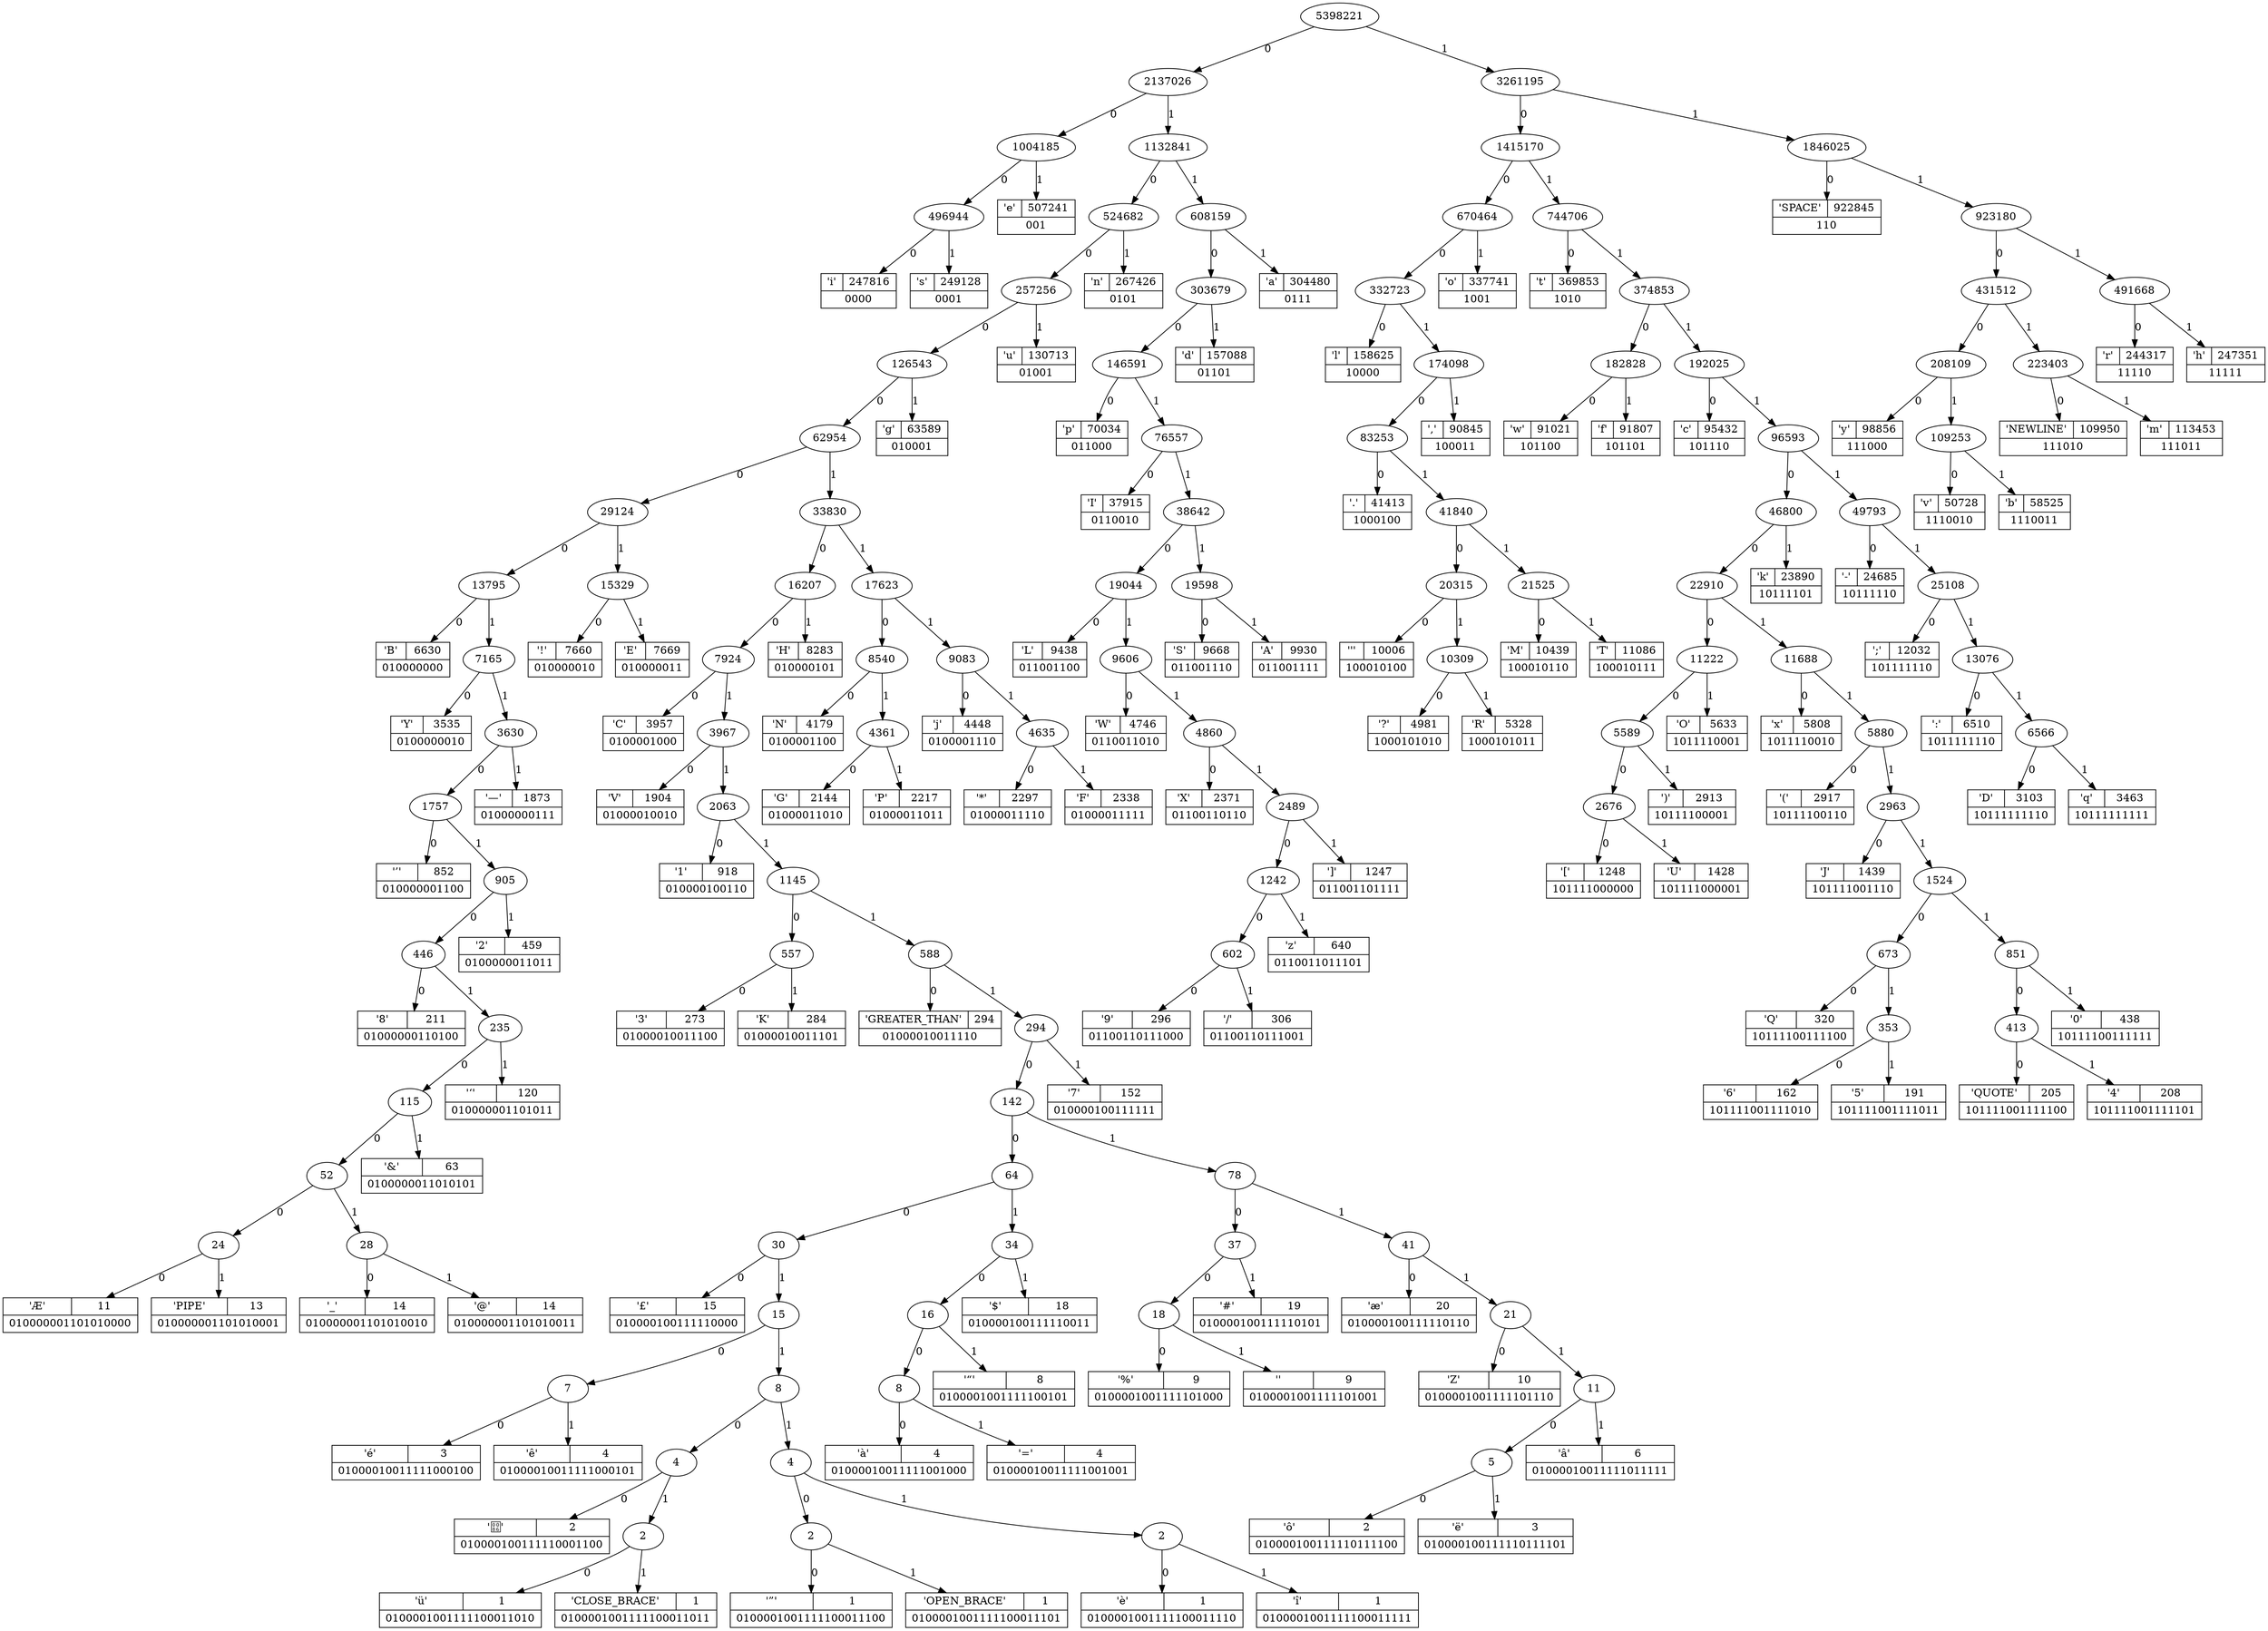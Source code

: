 digraph G {
	Node2117745676048 [label="5398221"];
	Node2117745676048 -> Node2117745676304 [label="0"];
	Node2117745676048 -> Node2117745675280 [label="1"];
	Node2117745676304 [label="2137026"];
	Node2117745676304 -> Node2117745675248 [label="0"];
	Node2117745676304 -> Node2117745675216 [label="1"];
	Node2117745675280 [label="3261195"];
	Node2117745675280 -> Node2117745675760 [label="0"];
	Node2117745675280 -> Node2117745677136 [label="1"];
	Node2117745675248 [label="1004185"];
	Node2117745675248 -> Node2117745675920 [label="0"];
	Node2117745675248 -> Node2117745671904 [label="1"];
	Node2117745675216 [label="1132841"];
	Node2117745675216 -> Node2117745676720 [label="0"];
	Node2117745675216 -> Node2117745676112 [label="1"];
	Node2117745675760 [label="1415170"];
	Node2117745675760 -> Node2117745675472 [label="0"];
	Node2117745675760 -> Node2117745677008 [label="1"];
	Node2117745677136 [label="1846025"];
	Node2117745677136 -> Node2117745670592 [label="0"];
	Node2117745677136 -> Node2117745675344 [label="1"];
	Node2117745675920 [label="496944"];
	Node2117745675920 -> Node2117745669024 [label="0"];
	Node2117745675920 -> Node2117745669120 [label="1"];
	Node2117745671904 [shape=record, label="{{'e'|507241}|001}"];
	Node2117745676720 [label="524682"];
	Node2117745676720 -> Node2117745676432 [label="0"];
	Node2117745676720 -> Node2117745670304 [label="1"];
	Node2117745676112 [label="608159"];
	Node2117745676112 -> Node2117745675696 [label="0"];
	Node2117745676112 -> Node2117745668928 [label="1"];
	Node2117745675472 [label="670464"];
	Node2117745675472 -> Node2117745676848 [label="0"];
	Node2117745675472 -> Node2117745670432 [label="1"];
	Node2117745677008 [label="744706"];
	Node2117745677008 -> Node2117745670976 [label="0"];
	Node2117745677008 -> Node2117745676944 [label="1"];
	Node2117745670592 [shape=record, label="{{'SPACE'|922845}|110}"];
	Node2117745675344 [label="923180"];
	Node2117745675344 -> Node2117745676976 [label="0"];
	Node2117745675344 -> Node2117745675792 [label="1"];
	Node2117745669024 [shape=record, label="{{'i'|247816}|0000}"];
	Node2117745669120 [shape=record, label="{{'s'|249128}|0001}"];
	Node2117745676432 [label="257256"];
	Node2117745676432 -> Node2117745676464 [label="0"];
	Node2117745676432 -> Node2117745671168 [label="1"];
	Node2117745670304 [shape=record, label="{{'n'|267426}|0101}"];
	Node2117745675696 [label="303679"];
	Node2117745675696 -> Node2117745675856 [label="0"];
	Node2117745675696 -> Node2117745670144 [label="1"];
	Node2117745668928 [shape=record, label="{{'a'|304480}|0111}"];
	Node2117745676848 [label="332723"];
	Node2117745676848 -> Node2117745668960 [label="0"];
	Node2117745676848 -> Node2117745676816 [label="1"];
	Node2117745670432 [shape=record, label="{{'o'|337741}|1001}"];
	Node2117745670976 [shape=record, label="{{'t'|369853}|1010}"];
	Node2117745676944 [label="374853"];
	Node2117745676944 -> Node2117745676080 [label="0"];
	Node2117745676944 -> Node2117745675952 [label="1"];
	Node2117745676976 [label="431512"];
	Node2117745676976 -> Node2117745676528 [label="0"];
	Node2117745676976 -> Node2117745675568 [label="1"];
	Node2117745675792 [label="491668"];
	Node2117745675792 -> Node2117745671072 [label="0"];
	Node2117745675792 -> Node2117745670848 [label="1"];
	Node2117745676464 [label="126543"];
	Node2117745676464 -> Node2117745676784 [label="0"];
	Node2117745676464 -> Node2117745669216 [label="1"];
	Node2117745671168 [shape=record, label="{{'u'|130713}|01001}"];
	Node2117745675856 [label="146591"];
	Node2117745675856 -> Node2117745670368 [label="0"];
	Node2117745675856 -> Node2117745677072 [label="1"];
	Node2117745670144 [shape=record, label="{{'d'|157088}|01101}"];
	Node2117745668960 [shape=record, label="{{'l'|158625}|10000}"];
	Node2117745676816 [label="174098"];
	Node2117745676816 -> Node2117745676496 [label="0"];
	Node2117745676816 -> Node2117745667552 [label="1"];
	Node2117745676080 [label="182828"];
	Node2117745676080 -> Node2117745670784 [label="0"];
	Node2117745676080 -> Node2117745667456 [label="1"];
	Node2117745675952 [label="192025"];
	Node2117745675952 -> Node2117745671552 [label="0"];
	Node2117745675952 -> Node2117745675632 [label="1"];
	Node2117745676528 [label="208109"];
	Node2117745676528 -> Node2117745671808 [label="0"];
	Node2117745676528 -> Node2117745676912 [label="1"];
	Node2117745675568 [label="223403"];
	Node2117745675568 -> Node2117745671232 [label="0"];
	Node2117745675568 -> Node2117745670240 [label="1"];
	Node2117745671072 [shape=record, label="{{'r'|244317}|11110}"];
	Node2117745670848 [shape=record, label="{{'h'|247351}|11111}"];
	Node2117745676784 [label="62954"];
	Node2117745676784 -> Node2117745677104 [label="0"];
	Node2117745676784 -> Node2117745675536 [label="1"];
	Node2117745669216 [shape=record, label="{{'g'|63589}|010001}"];
	Node2117745670368 [shape=record, label="{{'p'|70034}|011000}"];
	Node2117745677072 [label="76557"];
	Node2117745677072 -> Node2117745670336 [label="0"];
	Node2117745677072 -> Node2117745675888 [label="1"];
	Node2117745676496 [label="83253"];
	Node2117745676496 -> Node2117745669376 [label="0"];
	Node2117745676496 -> Node2117745677040 [label="1"];
	Node2117745667552 [shape=record, label="{{','|90845}|100011}"];
	Node2117745670784 [shape=record, label="{{'w'|91021}|101100}"];
	Node2117745667456 [shape=record, label="{{'f'|91807}|101101}"];
	Node2117745671552 [shape=record, label="{{'c'|95432}|101110}"];
	Node2117745675632 [label="96593"];
	Node2117745675632 -> Node2117745676880 [label="0"];
	Node2117745675632 -> Node2117745675376 [label="1"];
	Node2117745671808 [shape=record, label="{{'y'|98856}|111000}"];
	Node2117745676912 [label="109253"];
	Node2117745676912 -> Node2117745671840 [label="0"];
	Node2117745676912 -> Node2117745670944 [label="1"];
	Node2117745671232 [shape=record, label="{{'NEWLINE'|109950}|111010}"];
	Node2117745670240 [shape=record, label="{{'m'|113453}|111011}"];
	Node2117745677104 [label="29124"];
	Node2117745677104 -> Node2117745674912 [label="0"];
	Node2117745677104 -> Node2117745674976 [label="1"];
	Node2117745675536 [label="33830"];
	Node2117745675536 -> Node2117745675008 [label="0"];
	Node2117745675536 -> Node2117745675040 [label="1"];
	Node2117745670336 [shape=record, label="{{'I'|37915}|0110010}"];
	Node2117745675888 [label="38642"];
	Node2117745675888 -> Node2117745675664 [label="0"];
	Node2117745675888 -> Node2117745676752 [label="1"];
	Node2117745669376 [shape=record, label="{{'.'|41413}|1000100}"];
	Node2117745677040 [label="41840"];
	Node2117745677040 -> Node2117745675824 [label="0"];
	Node2117745677040 -> Node2117745676592 [label="1"];
	Node2117745676880 [label="46800"];
	Node2117745676880 -> Node2117745675728 [label="0"];
	Node2117745676880 -> Node2117745671680 [label="1"];
	Node2117745675376 [label="49793"];
	Node2117745675376 -> Node2117745670880 [label="0"];
	Node2117745675376 -> Node2117745675600 [label="1"];
	Node2117745671840 [shape=record, label="{{'v'|50728}|1110010}"];
	Node2117745670944 [shape=record, label="{{'b'|58525}|1110011}"];
	Node2117745674912 [label="13795"];
	Node2117745674912 -> Node2117745671712 [label="0"];
	Node2117745674912 -> Node2117745674720 [label="1"];
	Node2117745674976 [label="15329"];
	Node2117745674976 -> Node2117745668064 [label="0"];
	Node2117745674976 -> Node2117745668736 [label="1"];
	Node2117745675008 [label="16207"];
	Node2117745675008 -> Node2117745674336 [label="0"];
	Node2117745675008 -> Node2117745668320 [label="1"];
	Node2117745675040 [label="17623"];
	Node2117745675040 -> Node2117745674496 [label="0"];
	Node2117745675040 -> Node2117745674560 [label="1"];
	Node2117745675664 [label="19044"];
	Node2117745675664 -> Node2117745671360 [label="0"];
	Node2117745675664 -> Node2117745674624 [label="1"];
	Node2117745676752 [label="19598"];
	Node2117745676752 -> Node2117745670560 [label="0"];
	Node2117745676752 -> Node2117745670496 [label="1"];
	Node2117745675824 [label="20315"];
	Node2117745675824 -> Node2117745668160 [label="0"];
	Node2117745675824 -> Node2117745674656 [label="1"];
	Node2117745676592 [label="21525"];
	Node2117745676592 -> Node2117745671104 [label="0"];
	Node2117745676592 -> Node2117745670080 [label="1"];
	Node2117745675728 [label="22910"];
	Node2117745675728 -> Node2117745673408 [label="0"];
	Node2117745675728 -> Node2117745674688 [label="1"];
	Node2117745671680 [shape=record, label="{{'k'|23890}|10111101}"];
	Node2117745670880 [shape=record, label="{{'-'|24685}|10111110}"];
	Node2117745675600 [label="25108"];
	Node2117745675600 -> Node2117745669056 [label="0"];
	Node2117745675600 -> Node2117745674848 [label="1"];
	Node2117745671712 [shape=record, label="{{'B'|6630}|010000000}"];
	Node2117745674720 [label="7165"];
	Node2117745674720 -> Node2117745670656 [label="0"];
	Node2117745674720 -> Node2117745673952 [label="1"];
	Node2117745668064 [shape=record, label="{{'!'|7660}|010000010}"];
	Node2117745668736 [shape=record, label="{{'E'|7669}|010000011}"];
	Node2117745674336 [label="7924"];
	Node2117745674336 -> Node2117745669088 [label="0"];
	Node2117745674336 -> Node2117745673984 [label="1"];
	Node2117745668320 [shape=record, label="{{'H'|8283}|010000101}"];
	Node2117745674496 [label="8540"];
	Node2117745674496 -> Node2117745669248 [label="0"];
	Node2117745674496 -> Node2117745674464 [label="1"];
	Node2117745674560 [label="9083"];
	Node2117745674560 -> Node2117745670272 [label="0"];
	Node2117745674560 -> Node2117745674176 [label="1"];
	Node2117745671360 [shape=record, label="{{'L'|9438}|011001100}"];
	Node2117745674624 [label="9606"];
	Node2117745674624 -> Node2117745669344 [label="0"];
	Node2117745674624 -> Node2117745674432 [label="1"];
	Node2117745670560 [shape=record, label="{{'S'|9668}|011001110}"];
	Node2117745670496 [shape=record, label="{{'A'|9930}|011001111}"];
	Node2117745668160 [shape=record, label="{{'''|10006}|100010100}"];
	Node2117745674656 [label="10309"];
	Node2117745674656 -> Node2117745667840 [label="0"];
	Node2117745674656 -> Node2117745670112 [label="1"];
	Node2117745671104 [shape=record, label="{{'M'|10439}|100010110}"];
	Node2117745670080 [shape=record, label="{{'T'|11086}|100010111}"];
	Node2117745673408 [label="11222"];
	Node2117745673408 -> Node2117745674816 [label="0"];
	Node2117745673408 -> Node2117745671296 [label="1"];
	Node2117745674688 [label="11688"];
	Node2117745674688 -> Node2117745669152 [label="0"];
	Node2117745674688 -> Node2117745674304 [label="1"];
	Node2117745669056 [shape=record, label="{{';'|12032}|101111110}"];
	Node2117745674848 [label="13076"];
	Node2117745674848 -> Node2117745671872 [label="0"];
	Node2117745674848 -> Node2117745674400 [label="1"];
	Node2117745670656 [shape=record, label="{{'Y'|3535}|0100000010}"];
	Node2117745673952 [label="3630"];
	Node2117745673952 -> Node2117745674240 [label="0"];
	Node2117745673952 -> Node2117745670176 [label="1"];
	Node2117745669088 [shape=record, label="{{'C'|3957}|0100001000}"];
	Node2117745673984 [label="3967"];
	Node2117745673984 -> Node2117745669280 [label="0"];
	Node2117745673984 -> Node2117745674144 [label="1"];
	Node2117745669248 [shape=record, label="{{'N'|4179}|0100001100}"];
	Node2117745674464 [label="4361"];
	Node2117745674464 -> Node2117745671744 [label="0"];
	Node2117745674464 -> Node2117745671424 [label="1"];
	Node2117745670272 [shape=record, label="{{'j'|4448}|0100001110}"];
	Node2117745674176 [label="4635"];
	Node2117745674176 -> Node2117745668672 [label="0"];
	Node2117745674176 -> Node2117745668352 [label="1"];
	Node2117745669344 [shape=record, label="{{'W'|4746}|0110011010}"];
	Node2117745674432 [label="4860"];
	Node2117745674432 -> Node2117745668864 [label="0"];
	Node2117745674432 -> Node2117745674272 [label="1"];
	Node2117745667840 [shape=record, label="{{'?'|4981}|1000101010}"];
	Node2117745670112 [shape=record, label="{{'R'|5328}|1000101011}"];
	Node2117745674816 [label="5589"];
	Node2117745674816 -> Node2117745674368 [label="0"];
	Node2117745674816 -> Node2117745670816 [label="1"];
	Node2117745671296 [shape=record, label="{{'O'|5633}|1011110001}"];
	Node2117745669152 [shape=record, label="{{'x'|5808}|1011110010}"];
	Node2117745674304 [label="5880"];
	Node2117745674304 -> Node2117745670624 [label="0"];
	Node2117745674304 -> Node2117745674752 [label="1"];
	Node2117745671872 [shape=record, label="{{':'|6510}|1011111110}"];
	Node2117745674400 [label="6566"];
	Node2117745674400 -> Node2117745671008 [label="0"];
	Node2117745674400 -> Node2117745668192 [label="1"];
	Node2117745674240 [label="1757"];
	Node2117745674240 -> Node2117745670208 [label="0"];
	Node2117745674240 -> Node2117745673344 [label="1"];
	Node2117745670176 [shape=record, label="{{'—'|1873}|01000000111}"];
	Node2117745669280 [shape=record, label="{{'V'|1904}|01000010010}"];
	Node2117745674144 [label="2063"];
	Node2117745674144 -> Node2117745668992 [label="0"];
	Node2117745674144 -> Node2117745674944 [label="1"];
	Node2117745671744 [shape=record, label="{{'G'|2144}|01000011010}"];
	Node2117745671424 [shape=record, label="{{'P'|2217}|01000011011}"];
	Node2117745668672 [shape=record, label="{{'*'|2297}|01000011110}"];
	Node2117745668352 [shape=record, label="{{'F'|2338}|01000011111}"];
	Node2117745668864 [shape=record, label="{{'X'|2371}|01100110110}"];
	Node2117745674272 [label="2489"];
	Node2117745674272 -> Node2117745673376 [label="0"];
	Node2117745674272 -> Node2117745671040 [label="1"];
	Node2117745674368 [label="2676"];
	Node2117745674368 -> Node2117745671936 [label="0"];
	Node2117745674368 -> Node2117745670464 [label="1"];
	Node2117745670816 [shape=record, label="{{')'|2913}|10111100001}"];
	Node2117745670624 [shape=record, label="{{'('|2917}|10111100110}"];
	Node2117745674752 [label="2963"];
	Node2117745674752 -> Node2117745668704 [label="0"];
	Node2117745674752 -> Node2117745673536 [label="1"];
	Node2117745671008 [shape=record, label="{{'D'|3103}|10111111110}"];
	Node2117745668192 [shape=record, label="{{'q'|3463}|10111111111}"];
	Node2117745670208 [shape=record, label="{{'’'|852}|010000001100}"];
	Node2117745673344 [label="905"];
	Node2117745673344 -> Node2117745673312 [label="0"];
	Node2117745673344 -> Node2117745671264 [label="1"];
	Node2117745668992 [shape=record, label="{{'1'|918}|010000100110}"];
	Node2117745674944 [label="1145"];
	Node2117745674944 -> Node2117745674592 [label="0"];
	Node2117745674944 -> Node2117745673728 [label="1"];
	Node2117745673376 [label="1242"];
	Node2117745673376 -> Node2117745673888 [label="0"];
	Node2117745673376 -> Node2117745668608 [label="1"];
	Node2117745671040 [shape=record, label="{{']'|1247}|011001101111}"];
	Node2117745671936 [shape=record, label="{{'['|1248}|101111000000}"];
	Node2117745670464 [shape=record, label="{{'U'|1428}|101111000001}"];
	Node2117745668704 [shape=record, label="{{'J'|1439}|101111001110}"];
	Node2117745673536 [label="1524"];
	Node2117745673536 -> Node2117745673920 [label="0"];
	Node2117745673536 -> Node2117745673504 [label="1"];
	Node2117745673312 [label="446"];
	Node2117745673312 -> Node2117745668384 [label="0"];
	Node2117745673312 -> Node2117745674112 [label="1"];
	Node2117745671264 [shape=record, label="{{'2'|459}|0100000011011}"];
	Node2117745674592 [label="557"];
	Node2117745674592 -> Node2117745671616 [label="0"];
	Node2117745674592 -> Node2117745668640 [label="1"];
	Node2117745673728 [label="588"];
	Node2117745673728 -> Node2117745667712 [label="0"];
	Node2117745673728 -> Node2117745675072 [label="1"];
	Node2117745673888 [label="602"];
	Node2117745673888 -> Node2117745671392 [label="0"];
	Node2117745673888 -> Node2117745668768 [label="1"];
	Node2117745668608 [shape=record, label="{{'z'|640}|0110011011101}"];
	Node2117745673920 [label="673"];
	Node2117745673920 -> Node2117745668128 [label="0"];
	Node2117745673920 -> Node2117745673152 [label="1"];
	Node2117745673504 [label="851"];
	Node2117745673504 -> Node2117745673216 [label="0"];
	Node2117745673504 -> Node2117745671648 [label="1"];
	Node2117745668384 [shape=record, label="{{'8'|211}|01000000110100}"];
	Node2117745674112 [label="235"];
	Node2117745674112 -> Node2117745673696 [label="0"];
	Node2117745674112 -> Node2117745668576 [label="1"];
	Node2117745671616 [shape=record, label="{{'3'|273}|01000010011100}"];
	Node2117745668640 [shape=record, label="{{'K'|284}|01000010011101}"];
	Node2117745667712 [shape=record, label="{{'GREATER_THAN'|294}|01000010011110}"];
	Node2117745675072 [label="294"];
	Node2117745675072 -> Node2117745673472 [label="0"];
	Node2117745675072 -> Node2117745671584 [label="1"];
	Node2117745671392 [shape=record, label="{{'9'|296}|01100110111000}"];
	Node2117745668768 [shape=record, label="{{'/'|306}|01100110111001}"];
	Node2117745668128 [shape=record, label="{{'Q'|320}|10111100111100}"];
	Node2117745673152 [label="353"];
	Node2117745673152 -> Node2117745670688 [label="0"];
	Node2117745673152 -> Node2117745668096 [label="1"];
	Node2117745673216 [label="413"];
	Node2117745673216 -> Node2117745668288 [label="0"];
	Node2117745673216 -> Node2117745671968 [label="1"];
	Node2117745671648 [shape=record, label="{{'0'|438}|10111100111111}"];
	Node2117745673696 [label="115"];
	Node2117745673696 -> Node2117745673824 [label="0"];
	Node2117745673696 -> Node2117745669312 [label="1"];
	Node2117745668576 [shape=record, label="{{'‘'|120}|010000001101011}"];
	Node2117745673472 [label="142"];
	Node2117745673472 -> Node2117745673664 [label="0"];
	Node2117745673472 -> Node2117745674784 [label="1"];
	Node2117745671584 [shape=record, label="{{'7'|152}|010000100111111}"];
	Node2117745670688 [shape=record, label="{{'6'|162}|101111001111010}"];
	Node2117745668096 [shape=record, label="{{'5'|191}|101111001111011}"];
	Node2117745668288 [shape=record, label="{{'QUOTE'|205}|101111001111100}"];
	Node2117745671968 [shape=record, label="{{'4'|208}|101111001111101}"];
	Node2117745673824 [label="52"];
	Node2117745673824 -> Node2117745673600 [label="0"];
	Node2117745673824 -> Node2117745674208 [label="1"];
	Node2117745669312 [shape=record, label="{{'&'|63}|0100000011010101}"];
	Node2117745673664 [label="64"];
	Node2117745673664 -> Node2117745673440 [label="0"];
	Node2117745673664 -> Node2117745674080 [label="1"];
	Node2117745674784 [label="78"];
	Node2117745674784 -> Node2117745673632 [label="0"];
	Node2117745674784 -> Node2117745673856 [label="1"];
	Node2117745673600 [label="24"];
	Node2117745673600 -> Node2117745671136 [label="0"];
	Node2117745673600 -> Node2117745668224 [label="1"];
	Node2117745674208 [label="28"];
	Node2117745674208 -> Node2117745668416 [label="0"];
	Node2117745674208 -> Node2117745667776 [label="1"];
	Node2117745673440 [label="30"];
	Node2117745673440 -> Node2117745668832 [label="0"];
	Node2117745673440 -> Node2117745674048 [label="1"];
	Node2117745674080 [label="34"];
	Node2117745674080 -> Node2117745674016 [label="0"];
	Node2117745674080 -> Node2117745668000 [label="1"];
	Node2117745673632 [label="37"];
	Node2117745673632 -> Node2117745673184 [label="0"];
	Node2117745673632 -> Node2117745670528 [label="1"];
	Node2117745673856 [label="41"];
	Node2117745673856 -> Node2117745667680 [label="0"];
	Node2117745673856 -> Node2117745673568 [label="1"];
	Node2117745671136 [shape=record, label="{{'Æ'|11}|010000001101010000}"];
	Node2117745668224 [shape=record, label="{{'PIPE'|13}|010000001101010001}"];
	Node2117745668416 [shape=record, label="{{'_'|14}|010000001101010010}"];
	Node2117745667776 [shape=record, label="{{'@'|14}|010000001101010011}"];
	Node2117745668832 [shape=record, label="{{'£'|15}|010000100111110000}"];
	Node2117745674048 [label="15"];
	Node2117745674048 -> Node2117745673792 [label="0"];
	Node2117745674048 -> Node2117745674880 [label="1"];
	Node2117745674016 [label="16"];
	Node2117745674016 -> Node2117745673760 [label="0"];
	Node2117745674016 -> Node2117745668544 [label="1"];
	Node2117745668000 [shape=record, label="{{'$'|18}|010000100111110011}"];
	Node2117745673184 [label="18"];
	Node2117745673184 -> Node2117745668448 [label="0"];
	Node2117745673184 -> Node2117745670048 [label="1"];
	Node2117745670528 [shape=record, label="{{'#'|19}|010000100111110101}"];
	Node2117745667680 [shape=record, label="{{'æ'|20}|010000100111110110}"];
	Node2117745673568 [label="21"];
	Node2117745673568 -> Node2117745667744 [label="0"];
	Node2117745673568 -> Node2117745673280 [label="1"];
	Node2117745673792 [label="7"];
	Node2117745673792 -> Node2117745671776 [label="0"];
	Node2117745673792 -> Node2117745670400 [label="1"];
	Node2117745674880 [label="8"];
	Node2117745674880 -> Node2117745671520 [label="0"];
	Node2117745674880 -> Node2117745674528 [label="1"];
	Node2117745673760 [label="8"];
	Node2117745673760 -> Node2117745668896 [label="0"];
	Node2117745673760 -> Node2117745668480 [label="1"];
	Node2117745668544 [shape=record, label="{{'“'|8}|0100001001111100101}"];
	Node2117745668448 [shape=record, label="{{'%'|9}|0100001001111101000}"];
	Node2117745670048 [shape=record, label="{{'﻿'|9}|0100001001111101001}"];
	Node2117745667744 [shape=record, label="{{'Z'|10}|0100001001111101110}"];
	Node2117745673280 [label="11"];
	Node2117745673280 -> Node2117745673248 [label="0"];
	Node2117745673280 -> Node2117745670752 [label="1"];
	Node2117745671776 [shape=record, label="{{'é'|3}|01000010011111000100}"];
	Node2117745670400 [shape=record, label="{{'ê'|4}|01000010011111000101}"];
	Node2117745671520 [label="4"];
	Node2117745671520 -> Node2117745668800 [label="0"];
	Node2117745671520 -> Node2117745671456 [label="1"];
	Node2117745674528 [label="4"];
	Node2117745674528 -> Node2117745671488 [label="0"];
	Node2117745674528 -> Node2117745671328 [label="1"];
	Node2117745668896 [shape=record, label="{{'à'|4}|01000010011111001000}"];
	Node2117745668480 [shape=record, label="{{'='|4}|01000010011111001001}"];
	Node2117745673248 [label="5"];
	Node2117745673248 -> Node2117745670912 [label="0"];
	Node2117745673248 -> Node2117745669184 [label="1"];
	Node2117745670752 [shape=record, label="{{'â'|6}|01000010011111011111}"];
	Node2117745668800 [shape=record, label="{{''|2}|010000100111110001100}"];
	Node2117745671456 [label="2"];
	Node2117745671456 -> Node2117745668032 [label="0"];
	Node2117745671456 -> Node2117745667808 [label="1"];
	Node2117745671488 [label="2"];
	Node2117745671488 -> Node2117745670720 [label="0"];
	Node2117745671488 -> Node2117745668256 [label="1"];
	Node2117745671328 [label="2"];
	Node2117745671328 -> Node2117745667648 [label="0"];
	Node2117745671328 -> Node2117745671200 [label="1"];
	Node2117745670912 [shape=record, label="{{'ô'|2}|010000100111110111100}"];
	Node2117745669184 [shape=record, label="{{'ë'|3}|010000100111110111101}"];
	Node2117745668032 [shape=record, label="{{'ü'|1}|0100001001111100011010}"];
	Node2117745667808 [shape=record, label="{{'CLOSE_BRACE'|1}|0100001001111100011011}"];
	Node2117745670720 [shape=record, label="{{'”'|1}|0100001001111100011100}"];
	Node2117745668256 [shape=record, label="{{'OPEN_BRACE'|1}|0100001001111100011101}"];
	Node2117745667648 [shape=record, label="{{'è'|1}|0100001001111100011110}"];
	Node2117745671200 [shape=record, label="{{'î'|1}|0100001001111100011111}"];
}
